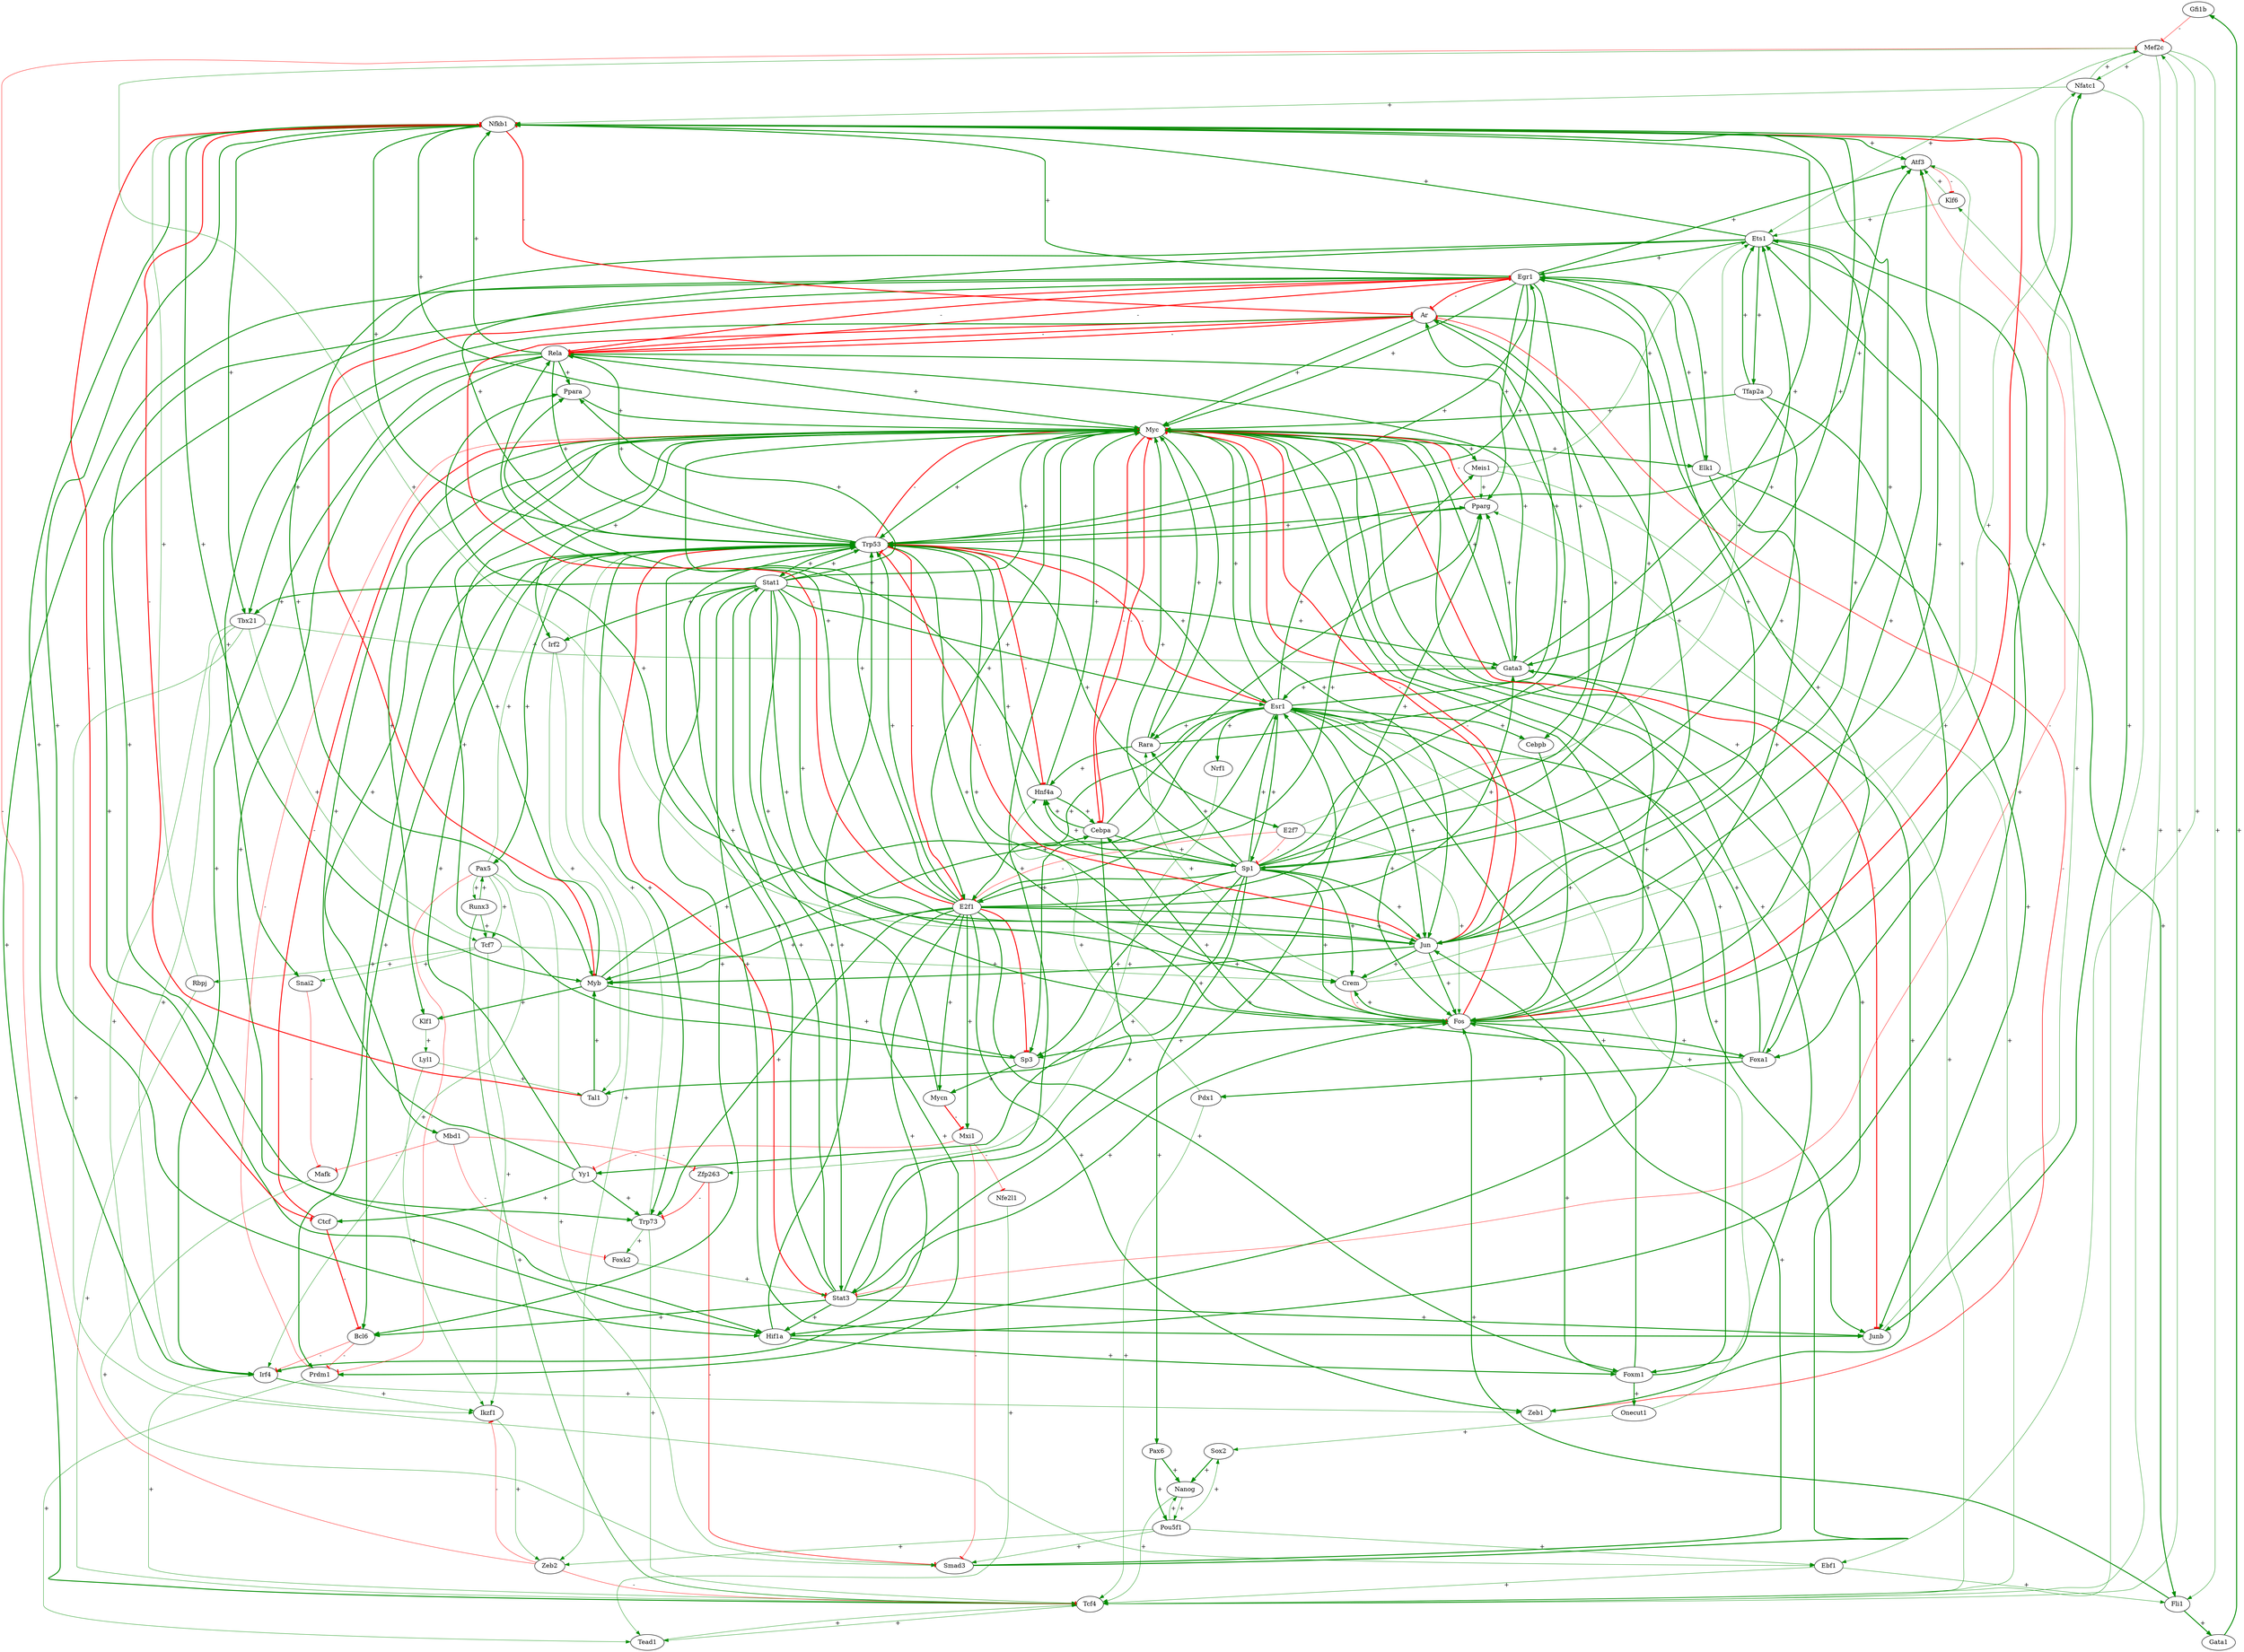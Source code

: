 digraph  {
Gfi1b;
Onecut1;
Gata1;
Mafk;
Runx3;
Atf3;
Junb;
Ppara;
Egr1;
Sox2;
Klf6;
Mycn;
Tcf7;
Pdx1;
Nfatc1;
Ctcf;
Lyl1;
Tbx21;
Ets1;
Meis1;
Hif1a;
Rara;
Fos;
Yy1;
Pax6;
Cebpb;
Fli1;
Trp53;
Rela;
Rbpj;
Nfkb1;
Myb;
E2f7;
Irf4;
Nfe2l1;
Trp73;
Hnf4a;
Esr1;
Pou5f1;
E2f1;
Ikzf1;
Cebpa;
Mxi1;
Stat3;
Zeb2;
Elk1;
Prdm1;
Klf1;
Smad3;
Tal1;
Snai2;
Tcf4;
Zfp263;
Sp3;
Nanog;
Crem;
Sp1;
Foxk2;
Bcl6;
Foxa1;
Irf2;
Mbd1;
Pax5;
Tfap2a;
Myc;
Pparg;
Jun;
Ar;
Tead1;
Mef2c;
Zeb1;
Foxm1;
Stat1;
Nrf1;
Ebf1;
Gata3;
Gfi1b -> Mef2c  [arrowhead=tee, color=red, confidence=C, key=0, label="-", penwidth="0.7639320225002103", sign="-1"];
Onecut1 -> Esr1  [color=green4, confidence=C, key=0, label="+", penwidth="0.7639320225002103", sign=1];
Onecut1 -> Sox2  [color=green4, confidence=C, key=0, label="+", penwidth="0.7639320225002103", sign=1];
Gata1 -> Gfi1b  [color=green4, confidence=A, key=0, label="+", penwidth="2.0", sign=1];
Mafk -> Smad3  [color=green4, confidence=C, key=0, label="+", penwidth="0.7639320225002103", sign=1];
Runx3 -> Tcf4  [color=green4, confidence=B, key=0, label="+", penwidth="1.2360679774997896", sign=1];
Runx3 -> Pax5  [color=green4, confidence=B, key=0, label="+", penwidth="1.2360679774997896", sign=1];
Runx3 -> Tcf7  [color=green4, confidence=B, key=0, label="+", penwidth="1.2360679774997896", sign=1];
Atf3 -> Stat3  [arrowhead=tee, color=red, confidence=C, key=0, label="-", penwidth="0.7639320225002103", sign="-1"];
Atf3 -> Klf6  [arrowhead=tee, color=red, confidence=C, key=0, label="-", penwidth="0.7639320225002103", sign="-1"];
Junb -> Klf6  [color=green4, confidence=C, key=0, label="+", penwidth="0.7639320225002103", sign=1];
Ppara -> Myc  [color=green4, confidence=A, key=0, label="+", penwidth="2.0", sign=1];
Egr1 -> Ar  [arrowhead=tee, color=red, confidence=A, key=0, label="-", penwidth="2.0", sign="-1"];
Egr1 -> Atf3  [color=green4, confidence=A, key=0, label="+", penwidth="2.0", sign=1];
Egr1 -> Cebpb  [color=green4, confidence=A, key=0, label="+", penwidth="2.0", sign=1];
Egr1 -> Elk1  [color=green4, confidence=A, key=0, label="+", penwidth="2.0", sign=1];
Egr1 -> Hif1a  [color=green4, confidence=A, key=0, label="+", penwidth="2.0", sign=1];
Egr1 -> Jun  [color=green4, confidence=A, key=0, label="+", penwidth="2.0", sign=1];
Egr1 -> Myb  [arrowhead=tee, color=red, confidence=A, key=0, label="-", penwidth="2.0", sign="-1"];
Egr1 -> Myc  [color=green4, confidence=A, key=0, label="+", penwidth="2.0", sign=1];
Egr1 -> Nfkb1  [color=green4, confidence=A, key=0, label="+", penwidth="2.0", sign=1];
Egr1 -> Pparg  [color=green4, confidence=A, key=0, label="+", penwidth="2.0", sign=1];
Egr1 -> Rela  [arrowhead=tee, color=red, confidence=A, key=0, label="-", penwidth="2.0", sign="-1"];
Egr1 -> Tcf4  [color=green4, confidence=A, key=0, label="+", penwidth="2.0", sign=1];
Egr1 -> Trp53  [color=green4, confidence=A, key=0, label="+", penwidth="2.0", sign=1];
Egr1 -> Trp73  [color=green4, confidence=A, key=0, label="+", penwidth="2.0", sign=1];
Sox2 -> Nanog  [color=green4, confidence=A, key=0, label="+", penwidth="2.0", sign=1];
Klf6 -> Atf3  [color=green4, confidence=C, key=0, label="+", penwidth="0.7639320225002103", sign=1];
Klf6 -> Ets1  [color=green4, confidence=C, key=0, label="+", penwidth="0.7639320225002103", sign=1];
Mycn -> Mxi1  [arrowhead=tee, color=red, confidence=A, key=0, label="-", penwidth="2.0", sign="-1"];
Mycn -> Trp53  [color=green4, confidence=A, key=0, label="+", penwidth="2.0", sign=1];
Tcf7 -> Snai2  [color=green4, confidence=C, key=0, label="+", penwidth="0.7639320225002103", sign=1];
Tcf7 -> Crem  [color=green4, confidence=C, key=0, label="+", penwidth="0.7639320225002103", sign=1];
Tcf7 -> Ikzf1  [color=green4, confidence=C, key=0, label="+", penwidth="0.7639320225002103", sign=1];
Tcf7 -> Rbpj  [color=green4, confidence=C, key=0, label="+", penwidth="0.7639320225002103", sign=1];
Pdx1 -> Hnf4a  [color=green4, confidence=C, key=0, label="+", penwidth="0.7639320225002103", sign=1];
Pdx1 -> Tcf4  [color=green4, confidence=C, key=0, label="+", penwidth="0.7639320225002103", sign=1];
Nfatc1 -> Mef2c  [color=green4, confidence=C, key=0, label="+", penwidth="0.7639320225002103", sign=1];
Nfatc1 -> Nfkb1  [color=green4, confidence=C, key=0, label="+", penwidth="0.7639320225002103", sign=1];
Nfatc1 -> Tcf4  [color=green4, confidence=C, key=0, label="+", penwidth="0.7639320225002103", sign=1];
Ctcf -> Bcl6  [arrowhead=tee, color=red, confidence=A, key=0, label="-", penwidth="2.0", sign="-1"];
Ctcf -> Myc  [arrowhead=tee, color=red, confidence=A, key=0, label="-", penwidth="2.0", sign="-1"];
Lyl1 -> Ikzf1  [color=green4, confidence=C, key=0, label="+", penwidth="0.7639320225002103", sign=1];
Lyl1 -> Tal1  [color=green4, confidence=C, key=0, label="+", penwidth="0.7639320225002103", sign=1];
Tbx21 -> Gata3  [color=green4, confidence=C, key=0, label="+", penwidth="0.7639320225002103", sign=1];
Tbx21 -> Ebf1  [color=green4, confidence=C, key=0, label="+", penwidth="0.7639320225002103", sign=1];
Tbx21 -> Ikzf1  [color=green4, confidence=C, key=0, label="+", penwidth="0.7639320225002103", sign=1];
Tbx21 -> Irf4  [color=green4, confidence=C, key=0, label="+", penwidth="0.7639320225002103", sign=1];
Tbx21 -> Tcf7  [color=green4, confidence=C, key=0, label="+", penwidth="0.7639320225002103", sign=1];
Ets1 -> Egr1  [color=green4, confidence=A, key=0, label="+", penwidth="2.0", sign=1];
Ets1 -> Fli1  [color=green4, confidence=A, key=0, label="+", penwidth="2.0", sign=1];
Ets1 -> Fos  [color=green4, confidence=A, key=0, label="+", penwidth="2.0", sign=1];
Ets1 -> Myb  [color=green4, confidence=A, key=0, label="+", penwidth="2.0", sign=1];
Ets1 -> Nfkb1  [color=green4, confidence=A, key=0, label="+", penwidth="2.0", sign=1];
Ets1 -> Tfap2a  [color=green4, confidence=A, key=0, label="+", penwidth="2.0", sign=1];
Ets1 -> Trp53  [color=green4, confidence=A, key=0, label="+", penwidth="2.0", sign=1];
Meis1 -> Ets1  [color=green4, confidence=C, key=0, label="+", penwidth="0.7639320225002103", sign=1];
Meis1 -> Pparg  [color=green4, confidence=C, key=0, label="+", penwidth="0.7639320225002103", sign=1];
Meis1 -> Tcf4  [color=green4, confidence=C, key=0, label="+", penwidth="0.7639320225002103", sign=1];
Hif1a -> Ets1  [color=green4, confidence=A, key=0, label="+", penwidth="2.0", sign=1];
Hif1a -> Foxm1  [color=green4, confidence=A, key=0, label="+", penwidth="2.0", sign=1];
Hif1a -> Trp53  [color=green4, confidence=A, key=0, label="+", penwidth="2.0", sign=1];
Rara -> Ets1  [color=green4, confidence=A, key=0, label="+", penwidth="2.0", sign=1];
Rara -> Hnf4a  [color=green4, confidence=A, key=0, label="+", penwidth="2.0", sign=1];
Rara -> Myc  [color=green4, confidence=A, key=0, label="+", penwidth="2.0", sign=1];
Fos -> Crem  [color=green4, confidence=A, key=0, label="+", penwidth="2.0", sign=1];
Fos -> Foxa1  [color=green4, confidence=A, key=0, label="+", penwidth="2.0", sign=1];
Fos -> Gata3  [color=green4, confidence=A, key=0, label="+", penwidth="2.0", sign=1];
Fos -> Myc  [arrowhead=tee, color=red, confidence=A, key=0, label="-", penwidth="2.0", sign="-1"];
Fos -> Nfatc1  [color=green4, confidence=A, key=0, label="+", penwidth="2.0", sign=1];
Fos -> Nfkb1  [arrowhead=tee, color=red, confidence=A, key=0, label="-", penwidth="2.0", sign="-1"];
Fos -> Sp3  [color=green4, confidence=A, key=0, label="+", penwidth="2.0", sign=1];
Fos -> Trp53  [color=green4, confidence=A, key=0, label="+", penwidth="2.0", sign=1];
Yy1 -> Ctcf  [color=green4, confidence=A, key=0, label="+", penwidth="2.0", sign=1];
Yy1 -> Myc  [color=green4, confidence=A, key=0, label="+", penwidth="2.0", sign=1];
Yy1 -> Trp53  [color=green4, confidence=A, key=0, label="+", penwidth="2.0", sign=1];
Yy1 -> Trp73  [color=green4, confidence=A, key=0, label="+", penwidth="2.0", sign=1];
Pax6 -> Nanog  [color=green4, confidence=A, key=0, label="+", penwidth="2.0", sign=1];
Pax6 -> Pou5f1  [color=green4, confidence=A, key=0, label="+", penwidth="2.0", sign=1];
Cebpb -> Fos  [color=green4, confidence=A, key=0, label="+", penwidth="2.0", sign=1];
Fli1 -> Fos  [color=green4, confidence=A, key=0, label="+", penwidth="2.0", sign=1];
Fli1 -> Gata1  [color=green4, confidence=A, key=0, label="+", penwidth="2.0", sign=1];
Trp53 -> Atf3  [color=green4, confidence=A, key=0, label="+", penwidth="2.0", sign=1];
Trp53 -> Bcl6  [color=green4, confidence=A, key=0, label="+", penwidth="2.0", sign=1];
Trp53 -> E2f1  [arrowhead=tee, color=red, confidence=A, key=0, label="-", penwidth="2.0", sign="-1"];
Trp53 -> E2f7  [color=green4, confidence=A, key=0, label="+", penwidth="2.0", sign=1];
Trp53 -> Egr1  [color=green4, confidence=A, key=0, label="+", penwidth="2.0", sign=1];
Trp53 -> Esr1  [color=green4, confidence=A, key=0, label="+", penwidth="2.0", sign=1];
Trp53 -> Fos  [color=green4, confidence=A, key=0, label="+", penwidth="2.0", sign=1];
Trp53 -> Hnf4a  [arrowhead=tee, color=red, confidence=A, key=0, label="-", penwidth="2.0", sign="-1"];
Trp53 -> Myc  [arrowhead=tee, color=red, confidence=A, key=0, label="-", penwidth="2.0", sign="-1"];
Trp53 -> Pax5  [color=green4, confidence=A, key=0, label="+", penwidth="2.0", sign=1];
Trp53 -> Prdm1  [color=green4, confidence=A, key=0, label="+", penwidth="2.0", sign=1];
Trp53 -> Rela  [color=green4, confidence=A, key=0, label="+", penwidth="2.0", sign=1];
Trp53 -> Stat1  [color=green4, confidence=A, key=0, label="+", penwidth="2.0", sign=1];
Trp53 -> Stat3  [arrowhead=tee, color=red, confidence=A, key=0, label="-", penwidth="2.0", sign="-1"];
Trp53 -> Trp73  [color=green4, confidence=A, key=0, label="+", penwidth="2.0", sign=1];
Rela -> Ar  [arrowhead=tee, color=red, confidence=A, key=0, label="-", penwidth="2.0", sign="-1"];
Rela -> Egr1  [arrowhead=tee, color=red, confidence=A, key=0, label="-", penwidth="2.0", sign="-1"];
Rela -> Gata3  [color=green4, confidence=A, key=0, label="+", penwidth="2.0", sign=1];
Rela -> Hif1a  [color=green4, confidence=A, key=0, label="+", penwidth="2.0", sign=1];
Rela -> Irf4  [color=green4, confidence=A, key=0, label="+", penwidth="2.0", sign=1];
Rela -> Myc  [color=green4, confidence=A, key=0, label="+", penwidth="2.0", sign=1];
Rela -> Nfkb1  [color=green4, confidence=A, key=0, label="+", penwidth="2.0", sign=1];
Rela -> Ppara  [color=green4, confidence=A, key=0, label="+", penwidth="2.0", sign=1];
Rela -> Tbx21  [color=green4, confidence=A, key=0, label="+", penwidth="2.0", sign=1];
Rela -> Trp53  [color=green4, confidence=A, key=0, label="+", penwidth="2.0", sign=1];
Rbpj -> Nfkb1  [color=green4, confidence=C, key=0, label="+", penwidth="0.7639320225002103", sign=1];
Rbpj -> Tcf4  [color=green4, confidence=C, key=0, label="+", penwidth="0.7639320225002103", sign=1];
Nfkb1 -> Ar  [arrowhead=tee, color=red, confidence=A, key=0, label="-", penwidth="2.0", sign="-1"];
Nfkb1 -> Atf3  [color=green4, confidence=A, key=0, label="+", penwidth="2.0", sign=1];
Nfkb1 -> Ctcf  [arrowhead=tee, color=red, confidence=A, key=0, label="-", penwidth="2.0", sign="-1"];
Nfkb1 -> Gata3  [color=green4, confidence=A, key=0, label="+", penwidth="2.0", sign=1];
Nfkb1 -> Hif1a  [color=green4, confidence=A, key=0, label="+", penwidth="2.0", sign=1];
Nfkb1 -> Irf4  [color=green4, confidence=A, key=0, label="+", penwidth="2.0", sign=1];
Nfkb1 -> Junb  [color=green4, confidence=A, key=0, label="+", penwidth="2.0", sign=1];
Nfkb1 -> Myb  [color=green4, confidence=A, key=0, label="+", penwidth="2.0", sign=1];
Nfkb1 -> Myc  [color=green4, confidence=A, key=0, label="+", penwidth="2.0", sign=1];
Nfkb1 -> Tbx21  [color=green4, confidence=A, key=0, label="+", penwidth="2.0", sign=1];
Nfkb1 -> Trp53  [color=green4, confidence=A, key=0, label="+", penwidth="2.0", sign=1];
Myb -> Cebpa  [color=green4, confidence=A, key=0, label="+", penwidth="2.0", sign=1];
Myb -> Klf1  [color=green4, confidence=A, key=0, label="+", penwidth="2.0", sign=1];
Myb -> Myc  [color=green4, confidence=A, key=0, label="+", penwidth="2.0", sign=1];
Myb -> Sp3  [color=green4, confidence=A, key=0, label="+", penwidth="2.0", sign=1];
E2f7 -> E2f1  [arrowhead=tee, color=red, confidence=C, key=0, label="-", penwidth="0.7639320225002103", sign="-1"];
E2f7 -> Sp1  [arrowhead=tee, color=red, confidence=C, key=0, label="-", penwidth="0.7639320225002103", sign="-1"];
E2f7 -> Ets1  [color=green4, confidence=C, key=0, label="+", penwidth="0.7639320225002103", sign=1];
E2f7 -> Fos  [color=green4, confidence=C, key=0, label="+", penwidth="0.7639320225002103", sign=1];
Irf4 -> Ikzf1  [color=green4, confidence=C, key=0, label="+", penwidth="0.7639320225002103", sign=1];
Irf4 -> Tcf4  [color=green4, confidence=C, key=0, label="+", penwidth="0.7639320225002103", sign=1];
Irf4 -> Zeb1  [color=green4, confidence=C, key=0, label="+", penwidth="0.7639320225002103", sign=1];
Nfe2l1 -> Tead1  [color=green4, confidence=C, key=0, label="+", penwidth="0.7639320225002103", sign=1];
Trp73 -> Foxk2  [color=green4, confidence=C, key=0, label="+", penwidth="0.7639320225002103", sign=1];
Trp73 -> Tcf4  [color=green4, confidence=C, key=0, label="+", penwidth="0.7639320225002103", sign=1];
Trp73 -> Trp53  [color=green4, confidence=C, key=0, label="+", penwidth="0.7639320225002103", sign=1];
Hnf4a -> Cebpa  [color=green4, confidence=A, key=0, label="+", penwidth="2.0", sign=1];
Hnf4a -> Myc  [color=green4, confidence=A, key=0, label="+", penwidth="2.0", sign=1];
Hnf4a -> Ppara  [color=green4, confidence=A, key=0, label="+", penwidth="2.0", sign=1];
Esr1 -> Ar  [color=green4, confidence=A, key=0, label="+", penwidth="2.0", sign=1];
Esr1 -> Cebpb  [color=green4, confidence=A, key=0, label="+", penwidth="2.0", sign=1];
Esr1 -> E2f1  [color=green4, confidence=A, key=0, label="+", penwidth="2.0", sign=1];
Esr1 -> Fos  [color=green4, confidence=A, key=0, label="+", penwidth="2.0", sign=1];
Esr1 -> Jun  [color=green4, confidence=A, key=0, label="+", penwidth="2.0", sign=1];
Esr1 -> Junb  [color=green4, confidence=A, key=0, label="+", penwidth="2.0", sign=1];
Esr1 -> Myb  [color=green4, confidence=A, key=0, label="+", penwidth="2.0", sign=1];
Esr1 -> Myc  [color=green4, confidence=A, key=0, label="+", penwidth="2.0", sign=1];
Esr1 -> Nrf1  [color=green4, confidence=A, key=0, label="+", penwidth="2.0", sign=1];
Esr1 -> Pparg  [color=green4, confidence=A, key=0, label="+", penwidth="2.0", sign=1];
Esr1 -> Rara  [color=green4, confidence=A, key=0, label="+", penwidth="2.0", sign=1];
Esr1 -> Sp1  [color=green4, confidence=A, key=0, label="+", penwidth="2.0", sign=1];
Esr1 -> Sp3  [color=green4, confidence=A, key=0, label="+", penwidth="2.0", sign=1];
Esr1 -> Trp53  [arrowhead=tee, color=red, confidence=A, key=0, label="-", penwidth="2.0", sign="-1"];
Pou5f1 -> Nanog  [color=green4, confidence=C, key=0, label="+", penwidth="0.7639320225002103", sign=1];
Pou5f1 -> Sox2  [color=green4, confidence=C, key=0, label="+", penwidth="0.7639320225002103", sign=1];
Pou5f1 -> Ebf1  [color=green4, confidence=C, key=0, label="+", penwidth="0.7639320225002103", sign=1];
Pou5f1 -> Smad3  [color=green4, confidence=C, key=0, label="+", penwidth="0.7639320225002103", sign=1];
Pou5f1 -> Zeb2  [color=green4, confidence=C, key=0, label="+", penwidth="0.7639320225002103", sign=1];
E2f1 -> Ar  [arrowhead=tee, color=red, confidence=A, key=0, label="-", penwidth="2.0", sign="-1"];
E2f1 -> Foxm1  [color=green4, confidence=A, key=0, label="+", penwidth="2.0", sign=1];
E2f1 -> Gata3  [color=green4, confidence=A, key=0, label="+", penwidth="2.0", sign=1];
E2f1 -> Irf4  [color=green4, confidence=A, key=0, label="+", penwidth="2.0", sign=1];
E2f1 -> Jun  [color=green4, confidence=A, key=0, label="+", penwidth="2.0", sign=1];
E2f1 -> Meis1  [color=green4, confidence=A, key=0, label="+", penwidth="2.0", sign=1];
E2f1 -> Mxi1  [color=green4, confidence=A, key=0, label="+", penwidth="2.0", sign=1];
E2f1 -> Myb  [color=green4, confidence=A, key=0, label="+", penwidth="2.0", sign=1];
E2f1 -> Myc  [color=green4, confidence=A, key=0, label="+", penwidth="2.0", sign=1];
E2f1 -> Mycn  [color=green4, confidence=A, key=0, label="+", penwidth="2.0", sign=1];
E2f1 -> Pparg  [color=green4, confidence=A, key=0, label="+", penwidth="2.0", sign=1];
E2f1 -> Prdm1  [color=green4, confidence=A, key=0, label="+", penwidth="2.0", sign=1];
E2f1 -> Rela  [color=green4, confidence=A, key=0, label="+", penwidth="2.0", sign=1];
E2f1 -> Sp3  [arrowhead=tee, color=red, confidence=A, key=0, label="-", penwidth="2.0", sign="-1"];
E2f1 -> Trp53  [color=green4, confidence=A, key=0, label="+", penwidth="2.0", sign=1];
E2f1 -> Trp73  [color=green4, confidence=A, key=0, label="+", penwidth="2.0", sign=1];
E2f1 -> Zeb1  [color=green4, confidence=A, key=0, label="+", penwidth="2.0", sign=1];
Ikzf1 -> Zeb2  [color=green4, confidence=C, key=0, label="+", penwidth="0.7639320225002103", sign=1];
Cebpa -> Hnf4a  [color=green4, confidence=A, key=0, label="+", penwidth="2.0", sign=1];
Cebpa -> Myc  [arrowhead=tee, color=red, confidence=A, key=0, label="-", penwidth="2.0", sign="-1"];
Cebpa -> Pparg  [color=green4, confidence=A, key=0, label="+", penwidth="2.0", sign=1];
Cebpa -> Sp1  [color=green4, confidence=A, key=0, label="+", penwidth="2.0", sign=1];
Cebpa -> Stat3  [color=green4, confidence=A, key=0, label="+", penwidth="2.0", sign=1];
Mxi1 -> Nfe2l1  [arrowhead=tee, color=red, confidence=C, key=0, label="-", penwidth="0.7639320225002103", sign="-1"];
Mxi1 -> Smad3  [arrowhead=tee, color=red, confidence=C, key=0, label="-", penwidth="0.7639320225002103", sign="-1"];
Mxi1 -> Yy1  [arrowhead=tee, color=red, confidence=C, key=0, label="-", penwidth="0.7639320225002103", sign="-1"];
Stat3 -> Bcl6  [color=green4, confidence=A, key=0, label="+", penwidth="2.0", sign=1];
Stat3 -> Esr1  [color=green4, confidence=A, key=0, label="+", penwidth="2.0", sign=1];
Stat3 -> Fos  [color=green4, confidence=A, key=0, label="+", penwidth="2.0", sign=1];
Stat3 -> Hif1a  [color=green4, confidence=A, key=0, label="+", penwidth="2.0", sign=1];
Stat3 -> Junb  [color=green4, confidence=A, key=0, label="+", penwidth="2.0", sign=1];
Stat3 -> Myc  [color=green4, confidence=A, key=0, label="+", penwidth="2.0", sign=1];
Stat3 -> Stat1  [color=green4, confidence=A, key=0, label="+", penwidth="2.0", sign=1];
Stat3 -> Trp53  [color=green4, confidence=A, key=0, label="+", penwidth="2.0", sign=1];
Zeb2 -> Ikzf1  [arrowhead=tee, color=red, confidence=C, key=0, label="-", penwidth="0.7639320225002103", sign="-1"];
Zeb2 -> Mef2c  [arrowhead=tee, color=red, confidence=C, key=0, label="-", penwidth="0.7639320225002103", sign="-1"];
Zeb2 -> Tcf4  [arrowhead=tee, color=red, confidence=C, key=0, label="-", penwidth="0.7639320225002103", sign="-1"];
Elk1 -> Egr1  [color=green4, confidence=A, key=0, label="+", penwidth="2.0", sign=1];
Elk1 -> Fos  [color=green4, confidence=A, key=0, label="+", penwidth="2.0", sign=1];
Elk1 -> Junb  [color=green4, confidence=A, key=0, label="+", penwidth="2.0", sign=1];
Prdm1 -> Myc  [arrowhead=tee, color=red, confidence=C, key=0, label="-", penwidth="0.7639320225002103", sign="-1"];
Prdm1 -> Tead1  [color=green4, confidence=C, key=0, label="+", penwidth="0.7639320225002103", sign=1];
Klf1 -> Lyl1  [color=green4, confidence=C, key=0, label="+", penwidth="0.7639320225002103", sign=1];
Smad3 -> Jun  [color=green4, confidence=A, key=0, label="+", penwidth="2.0", sign=1];
Smad3 -> Myc  [color=green4, confidence=A, key=0, label="+", penwidth="2.0", sign=1];
Tal1 -> Myb  [color=green4, confidence=A, key=0, label="+", penwidth="2.0", sign=1];
Tal1 -> Nfkb1  [arrowhead=tee, color=red, confidence=A, key=0, label="-", penwidth="2.0", sign="-1"];
Snai2 -> Mafk  [arrowhead=tee, color=red, confidence=C, key=0, label="-", penwidth="0.7639320225002103", sign="-1"];
Tcf4 -> Mef2c  [color=green4, confidence=C, key=0, label="+", penwidth="0.7639320225002103", sign=1];
Tcf4 -> Pparg  [color=green4, confidence=C, key=0, label="+", penwidth="0.7639320225002103", sign=1];
Tcf4 -> Tead1  [color=green4, confidence=C, key=0, label="+", penwidth="0.7639320225002103", sign=1];
Zfp263 -> Smad3  [arrowhead=tee, color=red, confidence=B, key=0, label="-", penwidth="1.2360679774997896", sign="-1"];
Zfp263 -> Trp73  [arrowhead=tee, color=red, confidence=B, key=0, label="-", penwidth="1.2360679774997896", sign="-1"];
Sp3 -> Myc  [color=green4, confidence=A, key=0, label="+", penwidth="2.0", sign=1];
Sp3 -> Mycn  [color=green4, confidence=A, key=0, label="+", penwidth="2.0", sign=1];
Nanog -> Pou5f1  [color=green4, confidence=C, key=0, label="+", penwidth="0.7639320225002103", sign=1];
Nanog -> Tcf4  [color=green4, confidence=C, key=0, label="+", penwidth="0.7639320225002103", sign=1];
Crem -> Fos  [arrowhead=tee, color=red, confidence=C, key=0, label="-", penwidth="0.7639320225002103", sign="-1"];
Crem -> Atf3  [color=green4, confidence=C, key=0, label="+", penwidth="0.7639320225002103", sign=1];
Crem -> Nfatc1  [color=green4, confidence=C, key=0, label="+", penwidth="0.7639320225002103", sign=1];
Crem -> Rara  [color=green4, confidence=C, key=0, label="+", penwidth="0.7639320225002103", sign=1];
Sp1 -> Ar  [color=green4, confidence=A, key=0, label="+", penwidth="2.0", sign=1];
Sp1 -> Crem  [color=green4, confidence=A, key=0, label="+", penwidth="2.0", sign=1];
Sp1 -> E2f1  [color=green4, confidence=A, key=0, label="+", penwidth="2.0", sign=1];
Sp1 -> Egr1  [color=green4, confidence=A, key=0, label="+", penwidth="2.0", sign=1];
Sp1 -> Esr1  [color=green4, confidence=A, key=0, label="+", penwidth="2.0", sign=1];
Sp1 -> Fos  [color=green4, confidence=A, key=0, label="+", penwidth="2.0", sign=1];
Sp1 -> Hnf4a  [color=green4, confidence=A, key=0, label="+", penwidth="2.0", sign=1];
Sp1 -> Jun  [color=green4, confidence=A, key=0, label="+", penwidth="2.0", sign=1];
Sp1 -> Myc  [color=green4, confidence=A, key=0, label="+", penwidth="2.0", sign=1];
Sp1 -> Nfkb1  [color=green4, confidence=A, key=0, label="+", penwidth="2.0", sign=1];
Sp1 -> Pax6  [color=green4, confidence=A, key=0, label="+", penwidth="2.0", sign=1];
Sp1 -> Rara  [color=green4, confidence=A, key=0, label="+", penwidth="2.0", sign=1];
Sp1 -> Rela  [color=green4, confidence=A, key=0, label="+", penwidth="2.0", sign=1];
Sp1 -> Sp3  [color=green4, confidence=A, key=0, label="+", penwidth="2.0", sign=1];
Sp1 -> Tal1  [color=green4, confidence=A, key=0, label="+", penwidth="2.0", sign=1];
Sp1 -> Trp53  [color=green4, confidence=A, key=0, label="+", penwidth="2.0", sign=1];
Sp1 -> Yy1  [color=green4, confidence=A, key=0, label="+", penwidth="2.0", sign=1];
Foxk2 -> Stat3  [color=green4, confidence=C, key=0, label="+", penwidth="0.7639320225002103", sign=1];
Bcl6 -> Irf4  [arrowhead=tee, color=red, confidence=C, key=0, label="-", penwidth="0.7639320225002103", sign="-1"];
Bcl6 -> Prdm1  [arrowhead=tee, color=red, confidence=C, key=0, label="-", penwidth="0.7639320225002103", sign="-1"];
Foxa1 -> Cebpa  [color=green4, confidence=A, key=0, label="+", penwidth="2.0", sign=1];
Foxa1 -> Esr1  [color=green4, confidence=A, key=0, label="+", penwidth="2.0", sign=1];
Foxa1 -> Myc  [color=green4, confidence=A, key=0, label="+", penwidth="2.0", sign=1];
Foxa1 -> Pdx1  [color=green4, confidence=A, key=0, label="+", penwidth="2.0", sign=1];
Irf2 -> Tal1  [color=green4, confidence=C, key=0, label="+", penwidth="0.7639320225002103", sign=1];
Irf2 -> Zeb2  [color=green4, confidence=C, key=0, label="+", penwidth="0.7639320225002103", sign=1];
Mbd1 -> Foxk2  [arrowhead=tee, color=red, confidence=C, key=0, label="-", penwidth="0.7639320225002103", sign="-1"];
Mbd1 -> Mafk  [arrowhead=tee, color=red, confidence=C, key=0, label="-", penwidth="0.7639320225002103", sign="-1"];
Mbd1 -> Zfp263  [arrowhead=tee, color=red, confidence=C, key=0, label="-", penwidth="0.7639320225002103", sign="-1"];
Pax5 -> Prdm1  [arrowhead=tee, color=red, confidence=C, key=0, label="-", penwidth="0.7639320225002103", sign="-1"];
Pax5 -> Trp53  [color=green4, confidence=C, key=0, label="+", penwidth="0.7639320225002103", sign=1];
Pax5 -> Irf4  [color=green4, confidence=C, key=0, label="+", penwidth="0.7639320225002103", sign=1];
Pax5 -> Runx3  [color=green4, confidence=C, key=0, label="+", penwidth="0.7639320225002103", sign=1];
Pax5 -> Smad3  [color=green4, confidence=C, key=0, label="+", penwidth="0.7639320225002103", sign=1];
Pax5 -> Tcf7  [color=green4, confidence=C, key=0, label="+", penwidth="0.7639320225002103", sign=1];
Tfap2a -> Ets1  [color=green4, confidence=A, key=0, label="+", penwidth="2.0", sign=1];
Tfap2a -> Foxa1  [color=green4, confidence=A, key=0, label="+", penwidth="2.0", sign=1];
Tfap2a -> Myc  [color=green4, confidence=A, key=0, label="+", penwidth="2.0", sign=1];
Tfap2a -> Sp1  [color=green4, confidence=A, key=0, label="+", penwidth="2.0", sign=1];
Myc -> Cebpa  [arrowhead=tee, color=red, confidence=A, key=0, label="-", penwidth="2.0", sign="-1"];
Myc -> E2f1  [color=green4, confidence=A, key=0, label="+", penwidth="2.0", sign=1];
Myc -> Elk1  [color=green4, confidence=A, key=0, label="+", penwidth="2.0", sign=1];
Myc -> Foxm1  [color=green4, confidence=A, key=0, label="+", penwidth="2.0", sign=1];
Myc -> Hif1a  [color=green4, confidence=A, key=0, label="+", penwidth="2.0", sign=1];
Myc -> Irf2  [color=green4, confidence=A, key=0, label="+", penwidth="2.0", sign=1];
Myc -> Jun  [color=green4, confidence=A, key=0, label="+", penwidth="2.0", sign=1];
Myc -> Junb  [arrowhead=tee, color=red, confidence=A, key=0, label="-", penwidth="2.0", sign="-1"];
Myc -> Klf1  [color=green4, confidence=A, key=0, label="+", penwidth="2.0", sign=1];
Myc -> Mbd1  [color=green4, confidence=A, key=0, label="+", penwidth="2.0", sign=1];
Myc -> Meis1  [color=green4, confidence=A, key=0, label="+", penwidth="2.0", sign=1];
Myc -> Rara  [color=green4, confidence=A, key=0, label="+", penwidth="2.0", sign=1];
Myc -> Trp53  [color=green4, confidence=A, key=0, label="+", penwidth="2.0", sign=1];
Pparg -> Myc  [arrowhead=tee, color=red, confidence=A, key=0, label="-", penwidth="2.0", sign="-1"];
Pparg -> Trp53  [color=green4, confidence=A, key=0, label="+", penwidth="2.0", sign=1];
Jun -> Atf3  [color=green4, confidence=A, key=0, label="+", penwidth="2.0", sign=1];
Jun -> Crem  [color=green4, confidence=A, key=0, label="+", penwidth="2.0", sign=1];
Jun -> Ets1  [color=green4, confidence=A, key=0, label="+", penwidth="2.0", sign=1];
Jun -> Fos  [color=green4, confidence=A, key=0, label="+", penwidth="2.0", sign=1];
Jun -> Myb  [color=green4, confidence=A, key=0, label="+", penwidth="2.0", sign=1];
Jun -> Myc  [arrowhead=tee, color=red, confidence=A, key=0, label="-", penwidth="2.0", sign="-1"];
Jun -> Ppara  [color=green4, confidence=A, key=0, label="+", penwidth="2.0", sign=1];
Jun -> Trp53  [arrowhead=tee, color=red, confidence=A, key=0, label="-", penwidth="2.0", sign="-1"];
Ar -> Foxa1  [color=green4, confidence=A, key=0, label="+", penwidth="2.0", sign=1];
Ar -> Jun  [color=green4, confidence=A, key=0, label="+", penwidth="2.0", sign=1];
Ar -> Myc  [color=green4, confidence=A, key=0, label="+", penwidth="2.0", sign=1];
Ar -> Rela  [arrowhead=tee, color=red, confidence=A, key=0, label="-", penwidth="2.0", sign="-1"];
Ar -> Snai2  [color=green4, confidence=A, key=0, label="+", penwidth="2.0", sign=1];
Tead1 -> Tcf4  [color=green4, confidence=C, key=0, label="+", penwidth="0.7639320225002103", sign=1];
Mef2c -> Jun  [color=green4, confidence=C, key=0, label="+", penwidth="0.7639320225002103", sign=1];
Mef2c -> Tcf4  [color=green4, confidence=C, key=0, label="+", penwidth="0.7639320225002103", sign=1];
Mef2c -> Ebf1  [color=green4, confidence=C, key=0, label="+", penwidth="0.7639320225002103", sign=1];
Mef2c -> Ets1  [color=green4, confidence=C, key=0, label="+", penwidth="0.7639320225002103", sign=1];
Mef2c -> Fli1  [color=green4, confidence=C, key=0, label="+", penwidth="0.7639320225002103", sign=1];
Mef2c -> Nfatc1  [color=green4, confidence=C, key=0, label="+", penwidth="0.7639320225002103", sign=1];
Zeb1 -> Ar  [arrowhead=tee, color=red, confidence=B, key=0, label="-", penwidth="1.2360679774997896", sign="-1"];
Foxm1 -> Esr1  [color=green4, confidence=A, key=0, label="+", penwidth="2.0", sign=1];
Foxm1 -> Fos  [color=green4, confidence=A, key=0, label="+", penwidth="2.0", sign=1];
Foxm1 -> Myc  [color=green4, confidence=A, key=0, label="+", penwidth="2.0", sign=1];
Foxm1 -> Onecut1  [color=green4, confidence=A, key=0, label="+", penwidth="2.0", sign=1];
Stat1 -> Bcl6  [color=green4, confidence=A, key=0, label="+", penwidth="2.0", sign=1];
Stat1 -> Crem  [color=green4, confidence=A, key=0, label="+", penwidth="2.0", sign=1];
Stat1 -> Esr1  [color=green4, confidence=A, key=0, label="+", penwidth="2.0", sign=1];
Stat1 -> Fos  [color=green4, confidence=A, key=0, label="+", penwidth="2.0", sign=1];
Stat1 -> Gata3  [color=green4, confidence=A, key=0, label="+", penwidth="2.0", sign=1];
Stat1 -> Irf2  [color=green4, confidence=A, key=0, label="+", penwidth="2.0", sign=1];
Stat1 -> Jun  [color=green4, confidence=A, key=0, label="+", penwidth="2.0", sign=1];
Stat1 -> Junb  [color=green4, confidence=A, key=0, label="+", penwidth="2.0", sign=1];
Stat1 -> Myc  [color=green4, confidence=A, key=0, label="+", penwidth="2.0", sign=1];
Stat1 -> Ppara  [color=green4, confidence=A, key=0, label="+", penwidth="2.0", sign=1];
Stat1 -> Stat3  [color=green4, confidence=A, key=0, label="+", penwidth="2.0", sign=1];
Stat1 -> Tbx21  [color=green4, confidence=A, key=0, label="+", penwidth="2.0", sign=1];
Stat1 -> Trp53  [color=green4, confidence=A, key=0, label="+", penwidth="2.0", sign=1];
Nrf1 -> Zfp263  [color=green4, confidence=C, key=0, label="+", penwidth="0.7639320225002103", sign=1];
Ebf1 -> Fli1  [color=green4, confidence=C, key=0, label="+", penwidth="0.7639320225002103", sign=1];
Ebf1 -> Tcf4  [color=green4, confidence=C, key=0, label="+", penwidth="0.7639320225002103", sign=1];
Gata3 -> Esr1  [color=green4, confidence=A, key=0, label="+", penwidth="2.0", sign=1];
Gata3 -> Myc  [color=green4, confidence=A, key=0, label="+", penwidth="2.0", sign=1];
Gata3 -> Nfkb1  [color=green4, confidence=A, key=0, label="+", penwidth="2.0", sign=1];
Gata3 -> Pparg  [color=green4, confidence=A, key=0, label="+", penwidth="2.0", sign=1];
Gata3 -> Zeb1  [color=green4, confidence=A, key=0, label="+", penwidth="2.0", sign=1];
}
